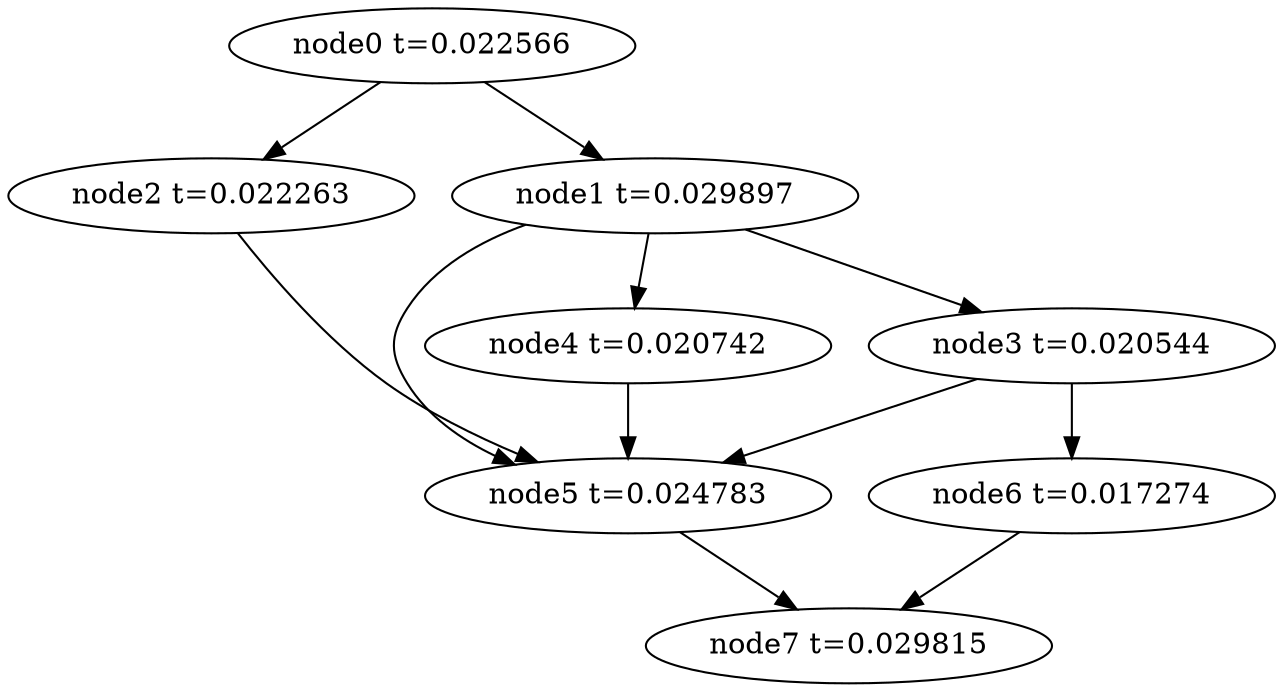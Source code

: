 digraph g{
	node7[label="node7 t=0.029815"]
	node6 -> node7
	node6[label="node6 t=0.017274"];
	node5 -> node7
	node5[label="node5 t=0.024783"];
	node4 -> node5
	node4[label="node4 t=0.020742"];
	node3 -> node6
	node3 -> node5
	node3[label="node3 t=0.020544"];
	node2 -> node5
	node2[label="node2 t=0.022263"];
	node1 -> node5
	node1 -> node4
	node1 -> node3
	node1[label="node1 t=0.029897"];
	node0 -> node2
	node0 -> node1
	node0[label="node0 t=0.022566"];
}
